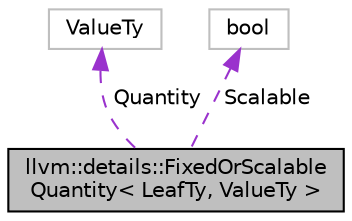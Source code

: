 digraph "llvm::details::FixedOrScalableQuantity&lt; LeafTy, ValueTy &gt;"
{
 // LATEX_PDF_SIZE
  bgcolor="transparent";
  edge [fontname="Helvetica",fontsize="10",labelfontname="Helvetica",labelfontsize="10"];
  node [fontname="Helvetica",fontsize="10",shape=record];
  Node1 [label="llvm::details::FixedOrScalable\lQuantity\< LeafTy, ValueTy \>",height=0.2,width=0.4,color="black", fillcolor="grey75", style="filled", fontcolor="black",tooltip=" "];
  Node2 -> Node1 [dir="back",color="darkorchid3",fontsize="10",style="dashed",label=" Quantity" ,fontname="Helvetica"];
  Node2 [label="ValueTy",height=0.2,width=0.4,color="grey75",tooltip=" "];
  Node3 -> Node1 [dir="back",color="darkorchid3",fontsize="10",style="dashed",label=" Scalable" ,fontname="Helvetica"];
  Node3 [label="bool",height=0.2,width=0.4,color="grey75",tooltip=" "];
}
